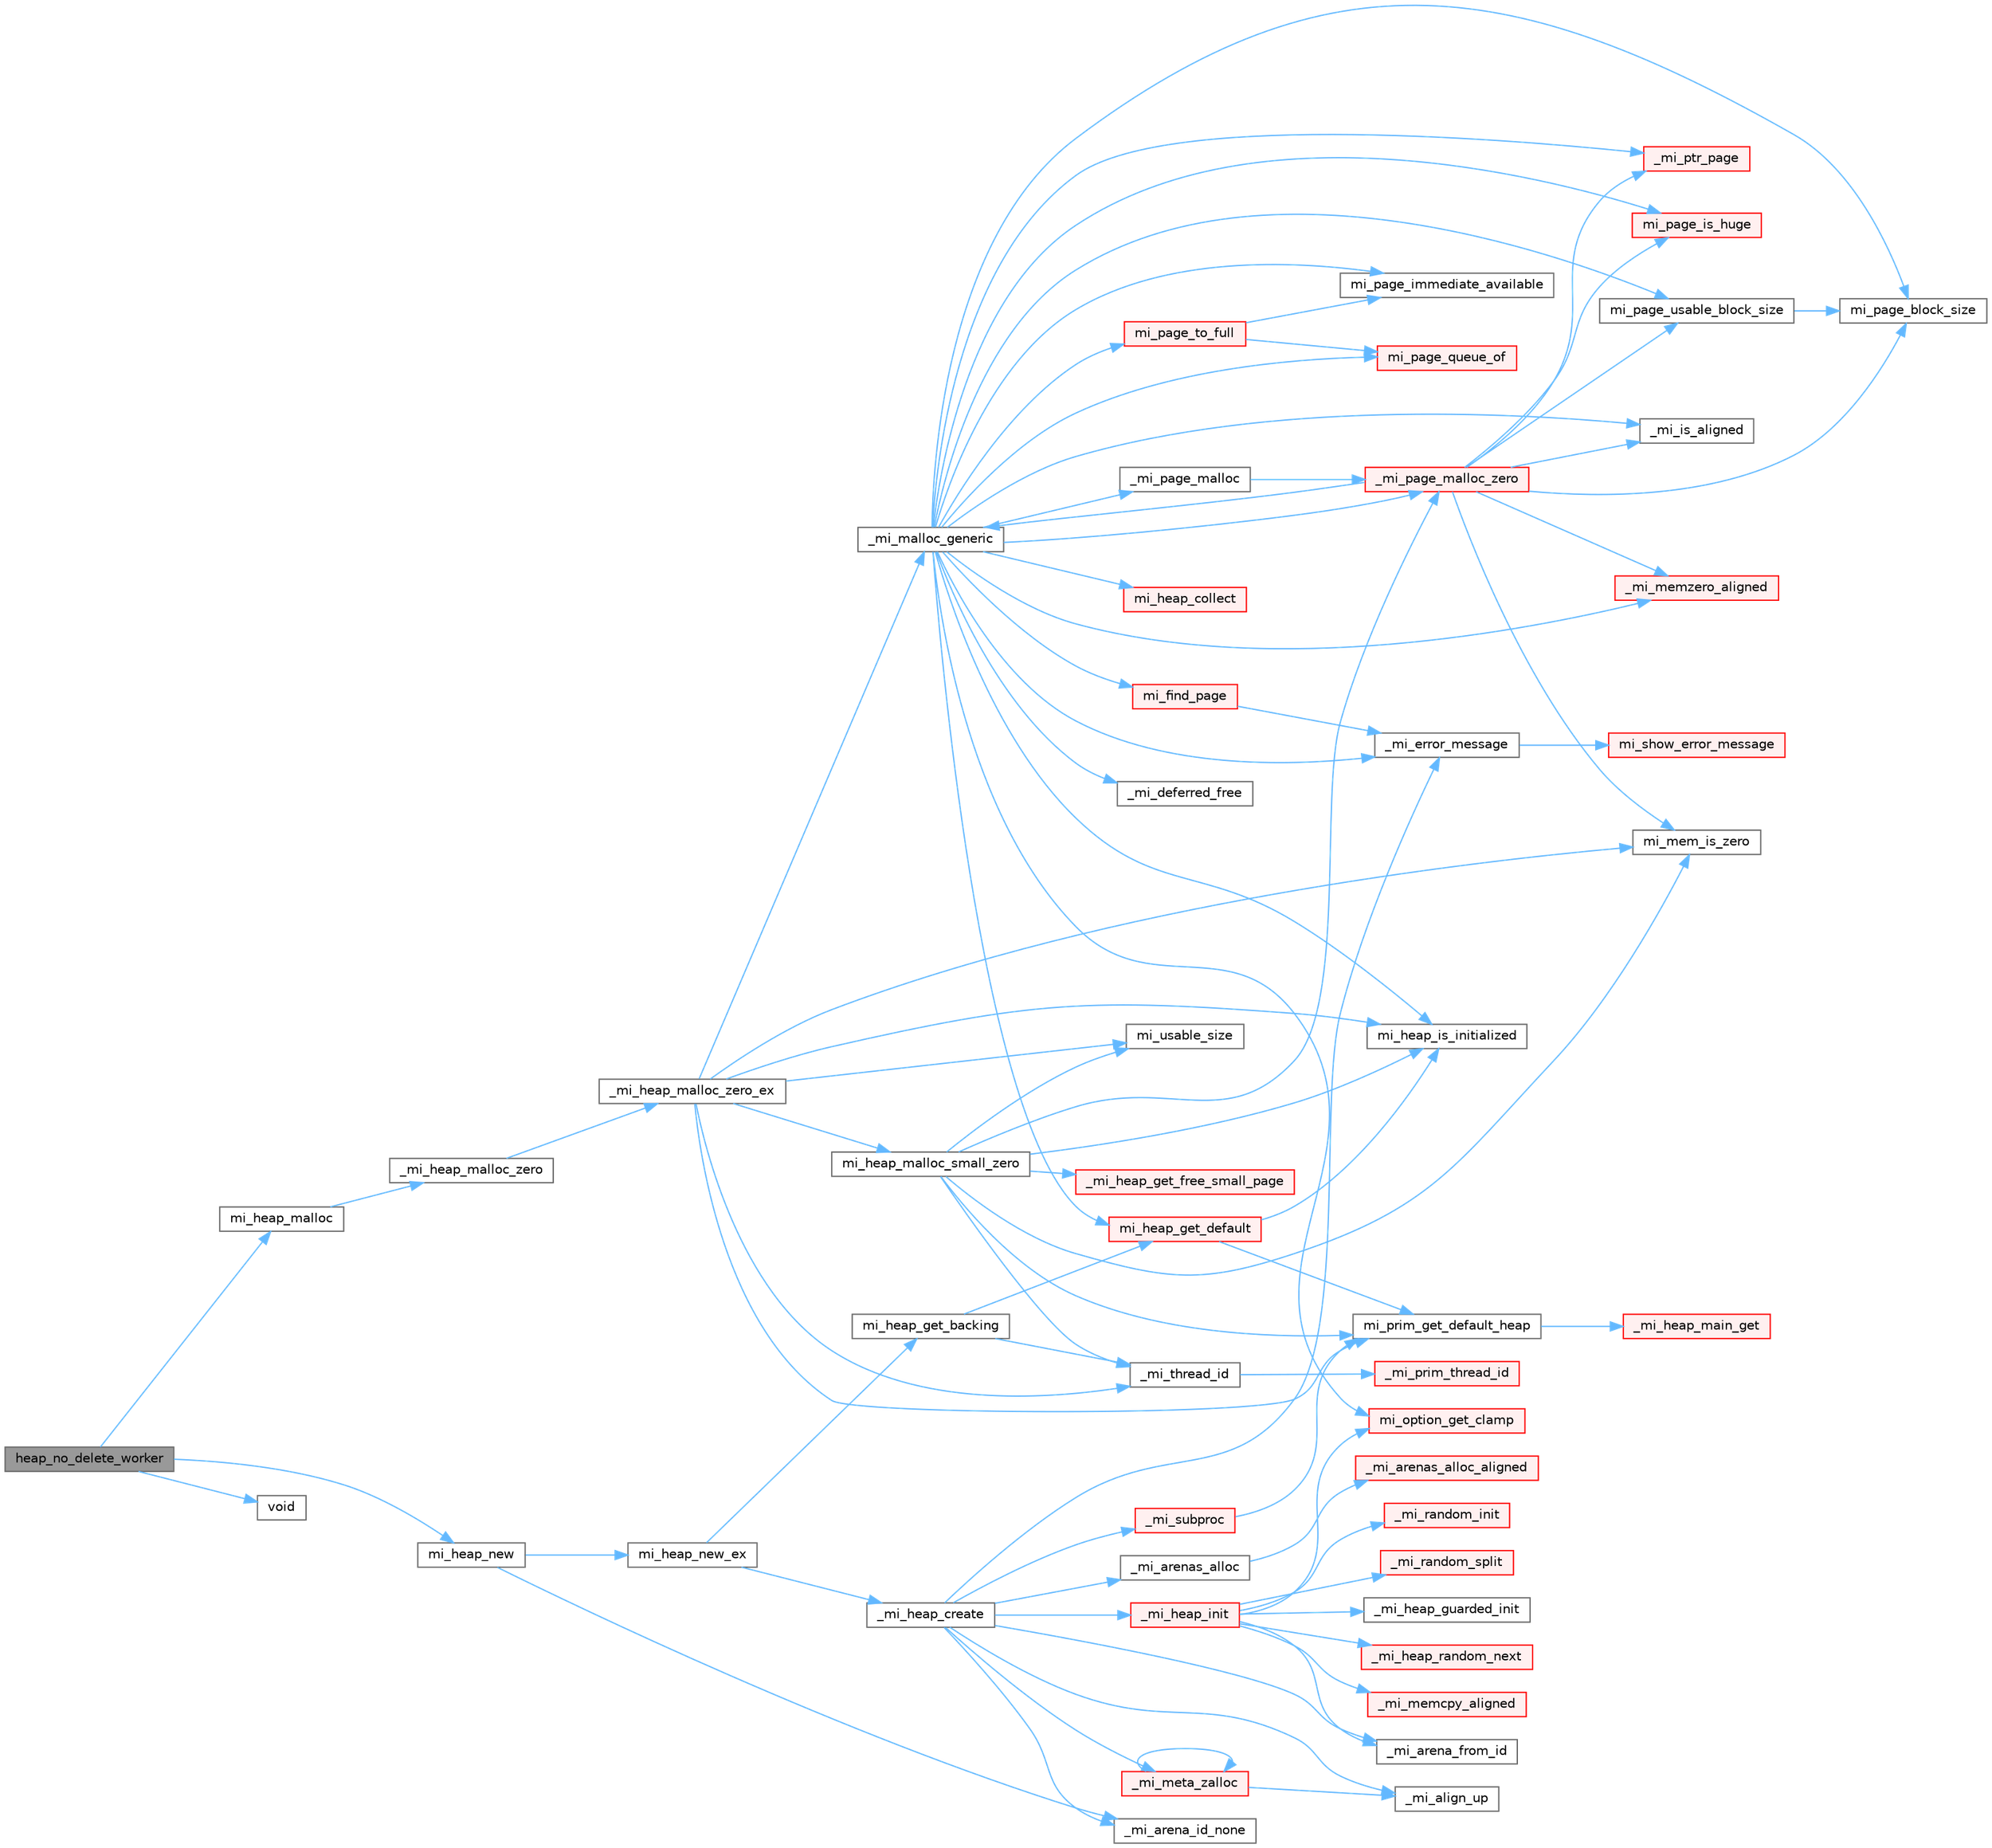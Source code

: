 digraph "heap_no_delete_worker"
{
 // LATEX_PDF_SIZE
  bgcolor="transparent";
  edge [fontname=Helvetica,fontsize=10,labelfontname=Helvetica,labelfontsize=10];
  node [fontname=Helvetica,fontsize=10,shape=box,height=0.2,width=0.4];
  rankdir="LR";
  Node1 [id="Node000001",label="heap_no_delete_worker",height=0.2,width=0.4,color="gray40", fillcolor="grey60", style="filled", fontcolor="black",tooltip=" "];
  Node1 -> Node2 [id="edge1_Node000001_Node000002",color="steelblue1",style="solid",tooltip=" "];
  Node2 [id="Node000002",label="mi_heap_malloc",height=0.2,width=0.4,color="grey40", fillcolor="white", style="filled",URL="$group__heap.html#gab374e206c7034e0d899fb934e4f4a863",tooltip=" "];
  Node2 -> Node3 [id="edge2_Node000002_Node000003",color="steelblue1",style="solid",tooltip=" "];
  Node3 [id="Node000003",label="_mi_heap_malloc_zero",height=0.2,width=0.4,color="grey40", fillcolor="white", style="filled",URL="$alloc_8c.html#a4f6dd9bc8d4e47e98566ee77883d703e",tooltip=" "];
  Node3 -> Node4 [id="edge3_Node000003_Node000004",color="steelblue1",style="solid",tooltip=" "];
  Node4 [id="Node000004",label="_mi_heap_malloc_zero_ex",height=0.2,width=0.4,color="grey40", fillcolor="white", style="filled",URL="$alloc_8c.html#a834d11c48c89145e6844b786afa5b7f1",tooltip=" "];
  Node4 -> Node5 [id="edge4_Node000004_Node000005",color="steelblue1",style="solid",tooltip=" "];
  Node5 [id="Node000005",label="_mi_malloc_generic",height=0.2,width=0.4,color="grey40", fillcolor="white", style="filled",URL="$page_8c.html#adcb79462f17b2e37218412f941269aa7",tooltip=" "];
  Node5 -> Node6 [id="edge5_Node000005_Node000006",color="steelblue1",style="solid",tooltip=" "];
  Node6 [id="Node000006",label="_mi_deferred_free",height=0.2,width=0.4,color="grey40", fillcolor="white", style="filled",URL="$_e_a_s_t_l_2packages_2mimalloc_2include_2mimalloc_2internal_8h.html#aede81c520000cbb08ad669e096c94d51",tooltip=" "];
  Node5 -> Node7 [id="edge6_Node000005_Node000007",color="steelblue1",style="solid",tooltip=" "];
  Node7 [id="Node000007",label="_mi_error_message",height=0.2,width=0.4,color="grey40", fillcolor="white", style="filled",URL="$options_8c.html#a2bebc073bcaac71658e57bb260c2e426",tooltip=" "];
  Node7 -> Node8 [id="edge7_Node000007_Node000008",color="steelblue1",style="solid",tooltip=" "];
  Node8 [id="Node000008",label="mi_show_error_message",height=0.2,width=0.4,color="red", fillcolor="#FFF0F0", style="filled",URL="$options_8c.html#a025f32c63014753e87fd7a579d2bb8aa",tooltip=" "];
  Node5 -> Node44 [id="edge8_Node000005_Node000044",color="steelblue1",style="solid",tooltip=" "];
  Node44 [id="Node000044",label="_mi_is_aligned",height=0.2,width=0.4,color="grey40", fillcolor="white", style="filled",URL="$_e_a_s_t_l_2packages_2mimalloc_2include_2mimalloc_2internal_8h.html#ad446ae4d82cbdbd78dfbe46fa2330555",tooltip=" "];
  Node5 -> Node45 [id="edge9_Node000005_Node000045",color="steelblue1",style="solid",tooltip=" "];
  Node45 [id="Node000045",label="_mi_memzero_aligned",height=0.2,width=0.4,color="red", fillcolor="#FFF0F0", style="filled",URL="$_e_a_s_t_l_2packages_2mimalloc_2include_2mimalloc_2internal_8h.html#aa1d3beee9d492fc175ac2584e50fd8ea",tooltip=" "];
  Node5 -> Node48 [id="edge10_Node000005_Node000048",color="steelblue1",style="solid",tooltip=" "];
  Node48 [id="Node000048",label="_mi_page_malloc",height=0.2,width=0.4,color="grey40", fillcolor="white", style="filled",URL="$alloc_8c.html#a97c32575c2b27f4dc75af2429c45819d",tooltip=" "];
  Node48 -> Node49 [id="edge11_Node000048_Node000049",color="steelblue1",style="solid",tooltip=" "];
  Node49 [id="Node000049",label="_mi_page_malloc_zero",height=0.2,width=0.4,color="red", fillcolor="#FFF0F0", style="filled",URL="$alloc_8c.html#afd278f60e743bee5d9df559422f3455b",tooltip=" "];
  Node49 -> Node44 [id="edge12_Node000049_Node000044",color="steelblue1",style="solid",tooltip=" "];
  Node49 -> Node5 [id="edge13_Node000049_Node000005",color="steelblue1",style="solid",tooltip=" "];
  Node49 -> Node45 [id="edge14_Node000049_Node000045",color="steelblue1",style="solid",tooltip=" "];
  Node49 -> Node56 [id="edge15_Node000049_Node000056",color="steelblue1",style="solid",tooltip=" "];
  Node56 [id="Node000056",label="_mi_ptr_page",height=0.2,width=0.4,color="red", fillcolor="#FFF0F0", style="filled",URL="$_e_a_s_t_l_2packages_2mimalloc_2include_2mimalloc_2internal_8h.html#acd84a462a2045538d19ecc56e6cc29f6",tooltip=" "];
  Node49 -> Node73 [id="edge16_Node000049_Node000073",color="steelblue1",style="solid",tooltip=" "];
  Node73 [id="Node000073",label="mi_mem_is_zero",height=0.2,width=0.4,color="grey40", fillcolor="white", style="filled",URL="$_e_a_s_t_l_2packages_2mimalloc_2include_2mimalloc_2internal_8h.html#a8391ae55dd6885bd38593f740fd349a4",tooltip=" "];
  Node49 -> Node71 [id="edge17_Node000049_Node000071",color="steelblue1",style="solid",tooltip=" "];
  Node71 [id="Node000071",label="mi_page_block_size",height=0.2,width=0.4,color="grey40", fillcolor="white", style="filled",URL="$_e_a_s_t_l_2packages_2mimalloc_2include_2mimalloc_2internal_8h.html#a6134893990c1f09da2b40092ceecc780",tooltip=" "];
  Node49 -> Node74 [id="edge18_Node000049_Node000074",color="steelblue1",style="solid",tooltip=" "];
  Node74 [id="Node000074",label="mi_page_is_huge",height=0.2,width=0.4,color="red", fillcolor="#FFF0F0", style="filled",URL="$_e_a_s_t_l_2packages_2mimalloc_2include_2mimalloc_2internal_8h.html#aebe1b18846bd3fc16de5b52cd2250bec",tooltip=" "];
  Node49 -> Node77 [id="edge19_Node000049_Node000077",color="steelblue1",style="solid",tooltip=" "];
  Node77 [id="Node000077",label="mi_page_usable_block_size",height=0.2,width=0.4,color="grey40", fillcolor="white", style="filled",URL="$_e_a_s_t_l_2packages_2mimalloc_2include_2mimalloc_2internal_8h.html#a432abca03d059a7d40d8d39617afc8f7",tooltip=" "];
  Node77 -> Node71 [id="edge20_Node000077_Node000071",color="steelblue1",style="solid",tooltip=" "];
  Node5 -> Node49 [id="edge21_Node000005_Node000049",color="steelblue1",style="solid",tooltip=" "];
  Node5 -> Node56 [id="edge22_Node000005_Node000056",color="steelblue1",style="solid",tooltip=" "];
  Node5 -> Node81 [id="edge23_Node000005_Node000081",color="steelblue1",style="solid",tooltip=" "];
  Node81 [id="Node000081",label="mi_find_page",height=0.2,width=0.4,color="red", fillcolor="#FFF0F0", style="filled",URL="$page_8c.html#aeaa06e36da1cb82dbf0f99e7742ecff8",tooltip=" "];
  Node81 -> Node7 [id="edge24_Node000081_Node000007",color="steelblue1",style="solid",tooltip=" "];
  Node5 -> Node393 [id="edge25_Node000005_Node000393",color="steelblue1",style="solid",tooltip=" "];
  Node393 [id="Node000393",label="mi_heap_collect",height=0.2,width=0.4,color="red", fillcolor="#FFF0F0", style="filled",URL="$group__heap.html#ga7922f7495cde30b1984d0e6072419298",tooltip="Release outstanding resources in a specific heap."];
  Node5 -> Node405 [id="edge26_Node000005_Node000405",color="steelblue1",style="solid",tooltip=" "];
  Node405 [id="Node000405",label="mi_heap_get_default",height=0.2,width=0.4,color="red", fillcolor="#FFF0F0", style="filled",URL="$group__heap.html#ga14c667a6e2c5d28762d8cb7d4e057909",tooltip=" "];
  Node405 -> Node395 [id="edge27_Node000405_Node000395",color="steelblue1",style="solid",tooltip=" "];
  Node395 [id="Node000395",label="mi_heap_is_initialized",height=0.2,width=0.4,color="grey40", fillcolor="white", style="filled",URL="$_e_a_s_t_l_2packages_2mimalloc_2include_2mimalloc_2internal_8h.html#a320c7d8a15c57974d3b105558a2a55e6",tooltip=" "];
  Node405 -> Node308 [id="edge28_Node000405_Node000308",color="steelblue1",style="solid",tooltip=" "];
  Node308 [id="Node000308",label="mi_prim_get_default_heap",height=0.2,width=0.4,color="grey40", fillcolor="white", style="filled",URL="$prim_8h.html#a986e62564728229db3ccecbd6e97fd98",tooltip=" "];
  Node308 -> Node309 [id="edge29_Node000308_Node000309",color="steelblue1",style="solid",tooltip=" "];
  Node309 [id="Node000309",label="_mi_heap_main_get",height=0.2,width=0.4,color="red", fillcolor="#FFF0F0", style="filled",URL="$_e_a_s_t_l_2packages_2mimalloc_2src_2init_8c.html#a1feeb4148fb048caf23361152895a55c",tooltip=" "];
  Node5 -> Node395 [id="edge30_Node000005_Node000395",color="steelblue1",style="solid",tooltip=" "];
  Node5 -> Node246 [id="edge31_Node000005_Node000246",color="steelblue1",style="solid",tooltip=" "];
  Node246 [id="Node000246",label="mi_option_get_clamp",height=0.2,width=0.4,color="red", fillcolor="#FFF0F0", style="filled",URL="$group__options.html#ga96ad9c406338bd314cfe878cfc9bf723",tooltip=" "];
  Node5 -> Node71 [id="edge32_Node000005_Node000071",color="steelblue1",style="solid",tooltip=" "];
  Node5 -> Node108 [id="edge33_Node000005_Node000108",color="steelblue1",style="solid",tooltip=" "];
  Node108 [id="Node000108",label="mi_page_immediate_available",height=0.2,width=0.4,color="grey40", fillcolor="white", style="filled",URL="$_e_a_s_t_l_2packages_2mimalloc_2include_2mimalloc_2internal_8h.html#a87596f606325115ec4f43046dfd3d64a",tooltip=" "];
  Node5 -> Node74 [id="edge34_Node000005_Node000074",color="steelblue1",style="solid",tooltip=" "];
  Node5 -> Node267 [id="edge35_Node000005_Node000267",color="steelblue1",style="solid",tooltip=" "];
  Node267 [id="Node000267",label="mi_page_queue_of",height=0.2,width=0.4,color="red", fillcolor="#FFF0F0", style="filled",URL="$page-queue_8c.html#a59942bb22e34833289b85a5c70d81f97",tooltip=" "];
  Node5 -> Node385 [id="edge36_Node000005_Node000385",color="steelblue1",style="solid",tooltip=" "];
  Node385 [id="Node000385",label="mi_page_to_full",height=0.2,width=0.4,color="red", fillcolor="#FFF0F0", style="filled",URL="$page_8c.html#afb25978212749e522404ee1f2dd1a6d4",tooltip=" "];
  Node385 -> Node108 [id="edge37_Node000385_Node000108",color="steelblue1",style="solid",tooltip=" "];
  Node385 -> Node267 [id="edge38_Node000385_Node000267",color="steelblue1",style="solid",tooltip=" "];
  Node5 -> Node77 [id="edge39_Node000005_Node000077",color="steelblue1",style="solid",tooltip=" "];
  Node4 -> Node25 [id="edge40_Node000004_Node000025",color="steelblue1",style="solid",tooltip=" "];
  Node25 [id="Node000025",label="_mi_thread_id",height=0.2,width=0.4,color="grey40", fillcolor="white", style="filled",URL="$_e_a_s_t_l_2packages_2mimalloc_2src_2init_8c.html#a43068a36d7dea6ccf1e3558a27e22993",tooltip=" "];
  Node25 -> Node26 [id="edge41_Node000025_Node000026",color="steelblue1",style="solid",tooltip=" "];
  Node26 [id="Node000026",label="_mi_prim_thread_id",height=0.2,width=0.4,color="red", fillcolor="#FFF0F0", style="filled",URL="$prim_8h.html#a3875c92cbb791d0a7c69bc1fd2df6804",tooltip=" "];
  Node4 -> Node395 [id="edge42_Node000004_Node000395",color="steelblue1",style="solid",tooltip=" "];
  Node4 -> Node452 [id="edge43_Node000004_Node000452",color="steelblue1",style="solid",tooltip=" "];
  Node452 [id="Node000452",label="mi_heap_malloc_small_zero",height=0.2,width=0.4,color="grey40", fillcolor="white", style="filled",URL="$alloc_8c.html#aab0e350e54f352e66a6e8e161ac1cfbb",tooltip=" "];
  Node452 -> Node453 [id="edge44_Node000452_Node000453",color="steelblue1",style="solid",tooltip=" "];
  Node453 [id="Node000453",label="_mi_heap_get_free_small_page",height=0.2,width=0.4,color="red", fillcolor="#FFF0F0", style="filled",URL="$_e_a_s_t_l_2packages_2mimalloc_2include_2mimalloc_2internal_8h.html#a5ab9d8fb17d6213eb9789008e8d69ac1",tooltip=" "];
  Node452 -> Node49 [id="edge45_Node000452_Node000049",color="steelblue1",style="solid",tooltip=" "];
  Node452 -> Node25 [id="edge46_Node000452_Node000025",color="steelblue1",style="solid",tooltip=" "];
  Node452 -> Node395 [id="edge47_Node000452_Node000395",color="steelblue1",style="solid",tooltip=" "];
  Node452 -> Node73 [id="edge48_Node000452_Node000073",color="steelblue1",style="solid",tooltip=" "];
  Node452 -> Node308 [id="edge49_Node000452_Node000308",color="steelblue1",style="solid",tooltip=" "];
  Node452 -> Node454 [id="edge50_Node000452_Node000454",color="steelblue1",style="solid",tooltip=" "];
  Node454 [id="Node000454",label="mi_usable_size",height=0.2,width=0.4,color="grey40", fillcolor="white", style="filled",URL="$group__extended.html#ga089c859d9eddc5f9b4bd946cd53cebee",tooltip=" "];
  Node4 -> Node73 [id="edge51_Node000004_Node000073",color="steelblue1",style="solid",tooltip=" "];
  Node4 -> Node308 [id="edge52_Node000004_Node000308",color="steelblue1",style="solid",tooltip=" "];
  Node4 -> Node454 [id="edge53_Node000004_Node000454",color="steelblue1",style="solid",tooltip=" "];
  Node1 -> Node455 [id="edge54_Node000001_Node000455",color="steelblue1",style="solid",tooltip=" "];
  Node455 [id="Node000455",label="mi_heap_new",height=0.2,width=0.4,color="grey40", fillcolor="white", style="filled",URL="$group__heap.html#gaa718bb226ec0546ba6d1b6cb32179f3a",tooltip="Create a new heap that can be used for allocation."];
  Node455 -> Node296 [id="edge55_Node000455_Node000296",color="steelblue1",style="solid",tooltip=" "];
  Node296 [id="Node000296",label="_mi_arena_id_none",height=0.2,width=0.4,color="grey40", fillcolor="white", style="filled",URL="$arena_8c.html#a3f182e53b3afc059fe50cb4ad6756dc1",tooltip=" "];
  Node455 -> Node456 [id="edge56_Node000455_Node000456",color="steelblue1",style="solid",tooltip=" "];
  Node456 [id="Node000456",label="mi_heap_new_ex",height=0.2,width=0.4,color="grey40", fillcolor="white", style="filled",URL="$group__extended.html#ga3ae360583f4351aa5267ee7e43008faf",tooltip="Create a new heap"];
  Node456 -> Node408 [id="edge57_Node000456_Node000408",color="steelblue1",style="solid",tooltip=" "];
  Node408 [id="Node000408",label="_mi_heap_create",height=0.2,width=0.4,color="grey40", fillcolor="white", style="filled",URL="$heap_8c.html#ab157bb90e19404331b916893a0ad27a2",tooltip=" "];
  Node408 -> Node90 [id="edge58_Node000408_Node000090",color="steelblue1",style="solid",tooltip=" "];
  Node90 [id="Node000090",label="_mi_align_up",height=0.2,width=0.4,color="grey40", fillcolor="white", style="filled",URL="$_e_a_s_t_l_2packages_2mimalloc_2include_2mimalloc_2internal_8h.html#a7f35944d44d8a16365072023dd19e0da",tooltip=" "];
  Node408 -> Node409 [id="edge59_Node000408_Node000409",color="steelblue1",style="solid",tooltip=" "];
  Node409 [id="Node000409",label="_mi_arena_from_id",height=0.2,width=0.4,color="grey40", fillcolor="white", style="filled",URL="$arena_8c.html#a3b9deaaeb6e6725448b686d3025260ef",tooltip=" "];
  Node408 -> Node296 [id="edge60_Node000408_Node000296",color="steelblue1",style="solid",tooltip=" "];
  Node408 -> Node410 [id="edge61_Node000408_Node000410",color="steelblue1",style="solid",tooltip=" "];
  Node410 [id="Node000410",label="_mi_arenas_alloc",height=0.2,width=0.4,color="grey40", fillcolor="white", style="filled",URL="$arena_8c.html#aef9cc60b19204b141072ef923ee3d76f",tooltip=" "];
  Node410 -> Node411 [id="edge62_Node000410_Node000411",color="steelblue1",style="solid",tooltip=" "];
  Node411 [id="Node000411",label="_mi_arenas_alloc_aligned",height=0.2,width=0.4,color="red", fillcolor="#FFF0F0", style="filled",URL="$arena_8c.html#ac3ca9c0300ae2a2e700ec85ebe85d461",tooltip=" "];
  Node408 -> Node7 [id="edge63_Node000408_Node000007",color="steelblue1",style="solid",tooltip=" "];
  Node408 -> Node412 [id="edge64_Node000408_Node000412",color="steelblue1",style="solid",tooltip=" "];
  Node412 [id="Node000412",label="_mi_heap_init",height=0.2,width=0.4,color="red", fillcolor="#FFF0F0", style="filled",URL="$heap_8c.html#a699ed0543c15171845b3778021c7d1c2",tooltip=" "];
  Node412 -> Node409 [id="edge65_Node000412_Node000409",color="steelblue1",style="solid",tooltip=" "];
  Node412 -> Node311 [id="edge66_Node000412_Node000311",color="steelblue1",style="solid",tooltip=" "];
  Node311 [id="Node000311",label="_mi_heap_guarded_init",height=0.2,width=0.4,color="grey40", fillcolor="white", style="filled",URL="$_e_a_s_t_l_2packages_2mimalloc_2src_2init_8c.html#a70e3672a1e08dcb5e7e311d403693394",tooltip=" "];
  Node412 -> Node83 [id="edge67_Node000412_Node000083",color="steelblue1",style="solid",tooltip=" "];
  Node83 [id="Node000083",label="_mi_heap_random_next",height=0.2,width=0.4,color="red", fillcolor="#FFF0F0", style="filled",URL="$heap_8c.html#a68ddb5f2c595ea9d4e8d450342b4713c",tooltip=" "];
  Node412 -> Node413 [id="edge68_Node000412_Node000413",color="steelblue1",style="solid",tooltip=" "];
  Node413 [id="Node000413",label="_mi_memcpy_aligned",height=0.2,width=0.4,color="red", fillcolor="#FFF0F0", style="filled",URL="$_e_a_s_t_l_2packages_2mimalloc_2include_2mimalloc_2internal_8h.html#a4dbcd4c6bee50fa4a3fb4b5e2a8d1438",tooltip=" "];
  Node412 -> Node312 [id="edge69_Node000412_Node000312",color="steelblue1",style="solid",tooltip=" "];
  Node312 [id="Node000312",label="_mi_random_init",height=0.2,width=0.4,color="red", fillcolor="#FFF0F0", style="filled",URL="$random_8c.html#aca9dc8a900f1b727e326063778b2eee1",tooltip=" "];
  Node412 -> Node415 [id="edge70_Node000412_Node000415",color="steelblue1",style="solid",tooltip=" "];
  Node415 [id="Node000415",label="_mi_random_split",height=0.2,width=0.4,color="red", fillcolor="#FFF0F0", style="filled",URL="$random_8c.html#a9bcf114a9df83f1ff769d84eea98d0f6",tooltip=" "];
  Node412 -> Node246 [id="edge71_Node000412_Node000246",color="steelblue1",style="solid",tooltip=" "];
  Node408 -> Node417 [id="edge72_Node000408_Node000417",color="steelblue1",style="solid",tooltip=" "];
  Node417 [id="Node000417",label="_mi_meta_zalloc",height=0.2,width=0.4,color="red", fillcolor="#FFF0F0", style="filled",URL="$arena-meta_8c.html#a31a659497b10a801687c27c99ab780ae",tooltip=" "];
  Node417 -> Node90 [id="edge73_Node000417_Node000090",color="steelblue1",style="solid",tooltip=" "];
  Node417 -> Node417 [id="edge74_Node000417_Node000417",color="steelblue1",style="solid",tooltip=" "];
  Node408 -> Node306 [id="edge75_Node000408_Node000306",color="steelblue1",style="solid",tooltip=" "];
  Node306 [id="Node000306",label="_mi_subproc",height=0.2,width=0.4,color="red", fillcolor="#FFF0F0", style="filled",URL="$_e_a_s_t_l_2packages_2mimalloc_2src_2init_8c.html#ad7ba0b811f08490a3e64e9a7b3a03486",tooltip=" "];
  Node306 -> Node308 [id="edge76_Node000306_Node000308",color="steelblue1",style="solid",tooltip=" "];
  Node456 -> Node457 [id="edge77_Node000456_Node000457",color="steelblue1",style="solid",tooltip=" "];
  Node457 [id="Node000457",label="mi_heap_get_backing",height=0.2,width=0.4,color="grey40", fillcolor="white", style="filled",URL="$group__heap.html#gac6ac9f0e7be9ab4ff70acfc8dad1235a",tooltip=" "];
  Node457 -> Node25 [id="edge78_Node000457_Node000025",color="steelblue1",style="solid",tooltip=" "];
  Node457 -> Node405 [id="edge79_Node000457_Node000405",color="steelblue1",style="solid",tooltip=" "];
  Node1 -> Node435 [id="edge80_Node000001_Node000435",color="steelblue1",style="solid",tooltip=" "];
  Node435 [id="Node000435",label="void",height=0.2,width=0.4,color="grey40", fillcolor="white", style="filled",URL="$mimalloc_8h.html#a9d6d8aef94ac19034a5f163606f84830",tooltip=" "];
}
